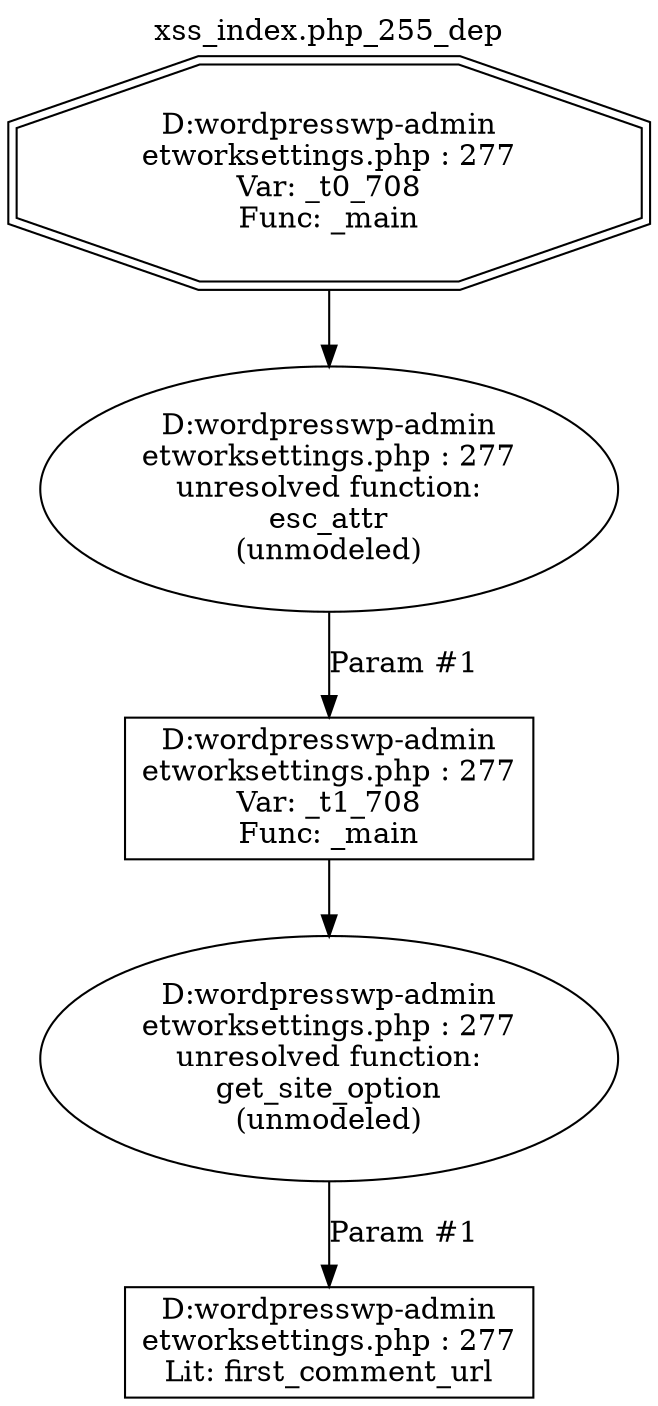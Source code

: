 digraph cfg {
  label="xss_index.php_255_dep";
  labelloc=t;
  n1 [shape=doubleoctagon, label="D:\wordpress\wp-admin\network\settings.php : 277\nVar: _t0_708\nFunc: _main\n"];
  n2 [shape=ellipse, label="D:\wordpress\wp-admin\network\settings.php : 277\nunresolved function:\nesc_attr\n(unmodeled)\n"];
  n3 [shape=box, label="D:\wordpress\wp-admin\network\settings.php : 277\nVar: _t1_708\nFunc: _main\n"];
  n4 [shape=ellipse, label="D:\wordpress\wp-admin\network\settings.php : 277\nunresolved function:\nget_site_option\n(unmodeled)\n"];
  n5 [shape=box, label="D:\wordpress\wp-admin\network\settings.php : 277\nLit: first_comment_url\n"];
  n1 -> n2;
  n3 -> n4;
  n4 -> n5[label="Param #1"];
  n2 -> n3[label="Param #1"];
}
